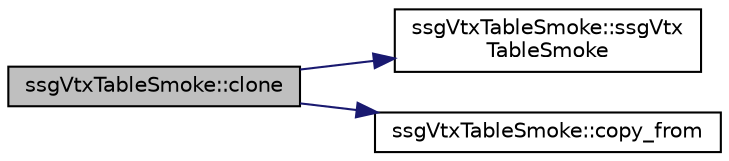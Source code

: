 digraph "ssgVtxTableSmoke::clone"
{
  edge [fontname="Helvetica",fontsize="10",labelfontname="Helvetica",labelfontsize="10"];
  node [fontname="Helvetica",fontsize="10",shape=record];
  rankdir="LR";
  Node1 [label="ssgVtxTableSmoke::clone",height=0.2,width=0.4,color="black", fillcolor="grey75", style="filled", fontcolor="black"];
  Node1 -> Node2 [color="midnightblue",fontsize="10",style="solid",fontname="Helvetica"];
  Node2 [label="ssgVtxTableSmoke::ssgVtx\lTableSmoke",height=0.2,width=0.4,color="black", fillcolor="white", style="filled",URL="$classssg_vtx_table_smoke.html#aaab75db3b099a1f7e66f1a1e5825cd0f"];
  Node1 -> Node3 [color="midnightblue",fontsize="10",style="solid",fontname="Helvetica"];
  Node3 [label="ssgVtxTableSmoke::copy_from",height=0.2,width=0.4,color="black", fillcolor="white", style="filled",URL="$classssg_vtx_table_smoke.html#acf0721b47c9e5514b1417e707f39ea25"];
}
